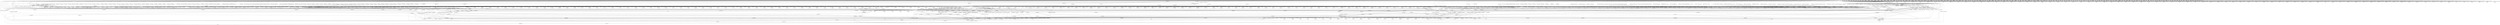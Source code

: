 digraph {
    0 [ label = "\"ETH\"" ]
    1 [ label = "\"SYN\"" ]
    2 [ label = "\"LTC\"" ]
    3 [ label = "\"BNB\"" ]
    4 [ label = "\"NEO\"" ]
    5 [ label = "\"QTUM\"" ]
    6 [ label = "\"EOS\"" ]
    7 [ label = "\"SNT\"" ]
    8 [ label = "\"BNT\"" ]
    9 [ label = "\"BCC\"" ]
    10 [ label = "\"GAS\"" ]
    11 [ label = "\"ALT\"" ]
    12 [ label = "\"HSR\"" ]
    13 [ label = "\"OAX\"" ]
    14 [ label = "\"DNT\"" ]
    15 [ label = "\"MCO\"" ]
    16 [ label = "\"ICN\"" ]
    17 [ label = "\"WTC\"" ]
    18 [ label = "\"LRC\"" ]
    19 [ label = "\"YOYO\"" ]
    20 [ label = "\"OMG\"" ]
    21 [ label = "\"ZRX\"" ]
    22 [ label = "\"STRAT\"" ]
    23 [ label = "\"SNGLS\"" ]
    24 [ label = "\"BQX\"" ]
    25 [ label = "\"KNC\"" ]
    26 [ label = "\"FUN\"" ]
    27 [ label = "\"SNM\"" ]
    28 [ label = "\"IOTA\"" ]
    29 [ label = "\"LINK\"" ]
    30 [ label = "\"XVG\"" ]
    31 [ label = "\"SALT\"" ]
    32 [ label = "\"MDA\"" ]
    33 [ label = "\"MTL\"" ]
    34 [ label = "\"SUB\"" ]
    35 [ label = "\"ETC\"" ]
    36 [ label = "\"MTH\"" ]
    37 [ label = "\"ENG\"" ]
    38 [ label = "\"ZEC\"" ]
    39 [ label = "\"AST\"" ]
    40 [ label = "\"DASH\"" ]
    41 [ label = "\"BTG\"" ]
    42 [ label = "\"EVX\"" ]
    43 [ label = "\"REQ\"" ]
    44 [ label = "\"VIB\"" ]
    45 [ label = "\"TRX\"" ]
    46 [ label = "\"POWR\"" ]
    47 [ label = "\"ARK\"" ]
    48 [ label = "\"XRP\"" ]
    49 [ label = "\"MOD\"" ]
    50 [ label = "\"ENJ\"" ]
    51 [ label = "\"STORJ\"" ]
    52 [ label = "\"VEN\"" ]
    53 [ label = "\"KMD\"" ]
    54 [ label = "\"NULS\"" ]
    55 [ label = "\"RCN\"" ]
    56 [ label = "\"RDN\"" ]
    57 [ label = "\"XMR\"" ]
    58 [ label = "\"DLT\"" ]
    59 [ label = "\"AMB\"" ]
    60 [ label = "\"BAT\"" ]
    61 [ label = "\"BCPT\"" ]
    62 [ label = "\"ARN\"" ]
    63 [ label = "\"GVT\"" ]
    64 [ label = "\"CDT\"" ]
    65 [ label = "\"GXS\"" ]
    66 [ label = "\"POE\"" ]
    67 [ label = "\"QSP\"" ]
    68 [ label = "\"BTS\"" ]
    69 [ label = "\"XZC\"" ]
    70 [ label = "\"LSK\"" ]
    71 [ label = "\"TNT\"" ]
    72 [ label = "\"FUEL\"" ]
    73 [ label = "\"MANA\"" ]
    74 [ label = "\"BCD\"" ]
    75 [ label = "\"DGD\"" ]
    76 [ label = "\"ADX\"" ]
    77 [ label = "\"ADA\"" ]
    78 [ label = "\"PPT\"" ]
    79 [ label = "\"CMT\"" ]
    80 [ label = "\"XLM\"" ]
    81 [ label = "\"CND\"" ]
    82 [ label = "\"LEND\"" ]
    83 [ label = "\"WABI\"" ]
    84 [ label = "\"TNB\"" ]
    85 [ label = "\"WAVES\"" ]
    86 [ label = "\"GTO\"" ]
    87 [ label = "\"ICX\"" ]
    88 [ label = "\"OST\"" ]
    89 [ label = "\"ELF\"" ]
    90 [ label = "\"AION\"" ]
    91 [ label = "\"NEBL\"" ]
    92 [ label = "\"BRD\"" ]
    93 [ label = "\"EDO\"" ]
    94 [ label = "\"WINGS\"" ]
    95 [ label = "\"NAV\"" ]
    96 [ label = "\"LUN\"" ]
    97 [ label = "\"TRIG\"" ]
    98 [ label = "\"APPC\"" ]
    99 [ label = "\"VIBE\"" ]
    100 [ label = "\"RLC\"" ]
    101 [ label = "\"INS\"" ]
    102 [ label = "\"PIVX\"" ]
    103 [ label = "\"IOST\"" ]
    104 [ label = "\"CHAT\"" ]
    105 [ label = "\"STEEM\"" ]
    106 [ label = "\"NANO\"" ]
    107 [ label = "\"VIA\"" ]
    108 [ label = "\"BLZ\"" ]
    109 [ label = "\"AE\"" ]
    110 [ label = "\"RPX\"" ]
    111 [ label = "\"NCASH\"" ]
    112 [ label = "\"POA\"" ]
    113 [ label = "\"ZIL\"" ]
    114 [ label = "\"ONT\"" ]
    115 [ label = "\"STORM\"" ]
    116 [ label = "\"XEM\"" ]
    117 [ label = "\"WAN\"" ]
    118 [ label = "\"WPR\"" ]
    119 [ label = "\"QLC\"" ]
    120 [ label = "\"SYS\"" ]
    121 [ label = "\"GRS\"" ]
    122 [ label = "\"CLOAK\"" ]
    123 [ label = "\"GNT\"" ]
    124 [ label = "\"LOOM\"" ]
    125 [ label = "\"BCN\"" ]
    126 [ label = "\"REP\"" ]
    127 [ label = "\"TUSD\"" ]
    128 [ label = "\"ZEN\"" ]
    129 [ label = "\"SKY\"" ]
    130 [ label = "\"CVC\"" ]
    131 [ label = "\"THETA\"" ]
    132 [ label = "\"IOTX\"" ]
    133 [ label = "\"QKC\"" ]
    134 [ label = "\"AGI\"" ]
    135 [ label = "\"NXS\"" ]
    136 [ label = "\"DATA\"" ]
    137 [ label = "\"SC\"" ]
    138 [ label = "\"NPXS\"" ]
    139 [ label = "\"KEY\"" ]
    140 [ label = "\"NAS\"" ]
    141 [ label = "\"MFT\"" ]
    142 [ label = "\"DENT\"" ]
    143 [ label = "\"ARDR\"" ]
    144 [ label = "\"HOT\"" ]
    145 [ label = "\"VET\"" ]
    146 [ label = "\"DOCK\"" ]
    147 [ label = "\"POLY\"" ]
    148 [ label = "\"PHX\"" ]
    149 [ label = "\"HC\"" ]
    150 [ label = "\"GO\"" ]
    151 [ label = "\"JTO\"" ]
    152 [ label = "\"RVN\"" ]
    153 [ label = "\"DCR\"" ]
    154 [ label = "\"ID\"" ]
    155 [ label = "\"MITH\"" ]
    156 [ label = "\"AEUR\"" ]
    157 [ label = "\"BCHSV\"" ]
    158 [ label = "\"REN\"" ]
    159 [ label = "\"BONK\"" ]
    160 [ label = "\"USDS\"" ]
    161 [ label = "\"ONG\"" ]
    162 [ label = "\"FET\"" ]
    163 [ label = "\"CELR\"" ]
    164 [ label = "\"RDNT\"" ]
    165 [ label = "\"ACE\"" ]
    166 [ label = "\"VIC\"" ]
    167 [ label = "\"VANRY\"" ]
    168 [ label = "\"NTRN\"" ]
    169 [ label = "\"XAI\"" ]
    170 [ label = "\"BTCB\"" ]
    171 [ label = "\"1000SATS\"" ]
    172 [ label = "\"USDSB\"" ]
    173 [ label = "\"ERD\"" ]
    174 [ label = "\"AI\"" ]
    175 [ label = "\"DUSK\"" ]
    176 [ label = "\"BGBP\"" ]
    177 [ label = "\"LQTY\"" ]
    178 [ label = "\"WIN\"" ]
    179 [ label = "\"COS\"" ]
    180 [ label = "\"TUSDB\"" ]
    181 [ label = "\"COCOS\"" ]
    182 [ label = "\"TOMO\"" ]
    183 [ label = "\"PERL\"" ]
    184 [ label = "\"CHZ\"" ]
    185 [ label = "\"BAND\"" ]
    186 [ label = "\"WIF\"" ]
    187 [ label = "\"BEAM\"" ]
    188 [ label = "\"XTZ\"" ]
    189 [ label = "\"HBAR\"" ]
    190 [ label = "\"NKN\"" ]
    191 [ label = "\"STX\"" ]
    192 [ label = "\"KAVA\"" ]
    193 [ label = "\"NGN\"" ]
    194 [ label = "\"ARPA\"" ]
    195 [ label = "\"CTXC\"" ]
    196 [ label = "\"FDUSD\"" ]
    197 [ label = "\"MAV\"" ]
    198 [ label = "\"TROY\"" ]
    199 [ label = "\"VITE\"" ]
    200 [ label = "\"FTT\"" ]
    201 [ label = "\"GNS\"" ]
    202 [ label = "\"DYM\"" ]
    203 [ label = "\"OGN\"" ]
    204 [ label = "\"DREP\"" ]
    205 [ label = "\"BULL\"" ]
    206 [ label = "\"BEAR\"" ]
    207 [ label = "\"ETHBULL\"" ]
    208 [ label = "\"ETHBEAR\"" ]
    209 [ label = "\"TCT\"" ]
    210 [ label = "\"WRX\"" ]
    211 [ label = "\"LTO\"" ]
    212 [ label = "\"EOSBULL\"" ]
    213 [ label = "\"EOSBEAR\"" ]
    214 [ label = "\"XRPBULL\"" ]
    215 [ label = "\"XRPBEAR\"" ]
    216 [ label = "\"MBL\"" ]
    217 [ label = "\"COTI\"" ]
    218 [ label = "\"BNBBULL\"" ]
    219 [ label = "\"BNBBEAR\"" ]
    220 [ label = "\"STPT\"" ]
    221 [ label = "\"ZAR\"" ]
    222 [ label = "\"BKRW\"" ]
    223 [ label = "\"PEPE\"" ]
    224 [ label = "\"IDRT\"" ]
    225 [ label = "\"CTSI\"" ]
    226 [ label = "\"HIVE\"" ]
    227 [ label = "\"CHR\"" ]
    228 [ label = "\"BTCUP\"" ]
    229 [ label = "\"BTCDOWN\"" ]
    230 [ label = "\"MDT\"" ]
    231 [ label = "\"STMX\"" ]
    232 [ label = "\"IQ\"" ]
    233 [ label = "\"PNT\"" ]
    234 [ label = "\"RONIN\"" ]
    235 [ label = "\"DGB\"" ]
    236 [ label = "\"UAH\"" ]
    237 [ label = "\"COMP\"" ]
    238 [ label = "\"PYTH\"" ]
    239 [ label = "\"PDA\"" ]
    240 [ label = "\"SNX\"" ]
    241 [ label = "\"ETHUP\"" ]
    242 [ label = "\"ETHDOWN\"" ]
    243 [ label = "\"ADAUP\"" ]
    244 [ label = "\"ADADOWN\"" ]
    245 [ label = "\"LINKUP\"" ]
    246 [ label = "\"LINKDOWN\"" ]
    247 [ label = "\"VTHO\"" ]
    248 [ label = "\"IRIS\"" ]
    249 [ label = "\"MKR\"" ]
    250 [ label = "\"DAI\"" ]
    251 [ label = "\"METIS\"" ]
    252 [ label = "\"JUP\"" ]
    253 [ label = "\"FIO\"" ]
    254 [ label = "\"BNBUP\"" ]
    255 [ label = "\"BNBDOWN\"" ]
    256 [ label = "\"XTZUP\"" ]
    257 [ label = "\"XTZDOWN\"" ]
    258 [ label = "\"AVA\"" ]
    259 [ label = "\"BAL\"" ]
    260 [ label = "\"YFI\"" ]
    261 [ label = "\"JST\"" ]
    262 [ label = "\"SRM\"" ]
    263 [ label = "\"ANT\"" ]
    264 [ label = "\"CRV\"" ]
    265 [ label = "\"SAND\"" ]
    266 [ label = "\"OCEAN\"" ]
    267 [ label = "\"NMR\"" ]
    268 [ label = "\"AEVO\"" ]
    269 [ label = "\"LUNA\"" ]
    270 [ label = "\"IDEX\"" ]
    271 [ label = "\"RSR\"" ]
    272 [ label = "\"PAXG\"" ]
    273 [ label = "\"WNXM\"" ]
    274 [ label = "\"TRB\"" ]
    275 [ label = "\"BZRX\"" ]
    276 [ label = "\"WBTC\"" ]
    277 [ label = "\"SUSHI\"" ]
    278 [ label = "\"YFII\"" ]
    279 [ label = "\"KSM\"" ]
    280 [ label = "\"EGLD\"" ]
    281 [ label = "\"DIA\"" ]
    282 [ label = "\"UMA\"" ]
    283 [ label = "\"EOSUP\"" ]
    284 [ label = "\"EOSDOWN\"" ]
    285 [ label = "\"TRXUP\"" ]
    286 [ label = "\"TRXDOWN\"" ]
    287 [ label = "\"XRPUP\"" ]
    288 [ label = "\"XRPDOWN\"" ]
    289 [ label = "\"DOTUP\"" ]
    290 [ label = "\"DOTDOWN\"" ]
    291 [ label = "\"BEL\"" ]
    292 [ label = "\"WING\"" ]
    293 [ label = "\"SWRV\"" ]
    294 [ label = "\"LTCUP\"" ]
    295 [ label = "\"LTCDOWN\"" ]
    296 [ label = "\"CREAM\"" ]
    297 [ label = "\"AXL\"" ]
    298 [ label = "\"NBS\"" ]
    299 [ label = "\"OXT\"" ]
    300 [ label = "\"SUN\"" ]
    301 [ label = "\"ETHFI\"" ]
    302 [ label = "\"HNT\"" ]
    303 [ label = "\"BAKE\"" ]
    304 [ label = "\"BURGER\"" ]
    305 [ label = "\"FLM\"" ]
    306 [ label = "\"SCRT\"" ]
    307 [ label = "\"CAKE\"" ]
    308 [ label = "\"SPARTA\"" ]
    309 [ label = "\"UNIUP\"" ]
    310 [ label = "\"UNIDOWN\"" ]
    311 [ label = "\"ORN\"" ]
    312 [ label = "\"UTK\"" ]
    313 [ label = "\"XVS\"" ]
    314 [ label = "\"ALPHA\"" ]
    315 [ label = "\"VIDT\"" ]
    316 [ label = "\"AAVE\"" ]
    317 [ label = "\"PORTAL\"" ]
    318 [ label = "\"WBETH\"" ]
    319 [ label = "\"SXPUP\"" ]
    320 [ label = "\"SXPDOWN\"" ]
    321 [ label = "\"COMBO\"" ]
    322 [ label = "\"FILUP\"" ]
    323 [ label = "\"FILDOWN\"" ]
    324 [ label = "\"YFIUP\"" ]
    325 [ label = "\"YFIDOWN\"" ]
    326 [ label = "\"EDU\"" ]
    327 [ label = "\"AERGO\"" ]
    328 [ label = "\"EASY\"" ]
    329 [ label = "\"AUDIO\"" ]
    330 [ label = "\"CTK\"" ]
    331 [ label = "\"BCHUP\"" ]
    332 [ label = "\"BCHDOWN\"" ]
    333 [ label = "\"BOT\"" ]
    334 [ label = "\"AKRO\"" ]
    335 [ label = "\"KP3R\"" ]
    336 [ label = "\"AXS\"" ]
    337 [ label = "\"HARD\"" ]
    338 [ label = "\"RENBTC\"" ]
    339 [ label = "\"SLP\"" ]
    340 [ label = "\"CVP\"" ]
    341 [ label = "\"STRAX\"" ]
    342 [ label = "\"FOR\"" ]
    343 [ label = "\"UNFI\"" ]
    344 [ label = "\"FRONT\"" ]
    345 [ label = "\"BCHA\"" ]
    346 [ label = "\"ROSE\"" ]
    347 [ label = "\"HEGIC\"" ]
    348 [ label = "\"AAVEUP\"" ]
    349 [ label = "\"AAVEDOWN\"" ]
    350 [ label = "\"PROM\"" ]
    351 [ label = "\"SKL\"" ]
    352 [ label = "\"SUSD\"" ]
    353 [ label = "\"COVER\"" ]
    354 [ label = "\"GLM\"" ]
    355 [ label = "\"GHST\"" ]
    356 [ label = "\"SUSHIUP\"" ]
    357 [ label = "\"SUSHIDOWN\"" ]
    358 [ label = "\"XLMUP\"" ]
    359 [ label = "\"XLMDOWN\"" ]
    360 [ label = "\"DF\"" ]
    361 [ label = "\"GRT\"" ]
    362 [ label = "\"JUV\"" ]
    363 [ label = "\"PSG\"" ]
    364 [ label = "\"BVND\"" ]
    365 [ label = "\"1INCH\"" ]
    366 [ label = "\"REEF\"" ]
    367 [ label = "\"OG\"" ]
    368 [ label = "\"ATM\"" ]
    369 [ label = "\"ASR\"" ]
    370 [ label = "\"CELO\"" ]
    371 [ label = "\"RIF\"" ]
    372 [ label = "\"BTCST\"" ]
    373 [ label = "\"TRU\"" ]
    374 [ label = "\"DEXE\"" ]
    375 [ label = "\"CKB\"" ]
    376 [ label = "\"TWT\"" ]
    377 [ label = "\"FIRO\"" ]
    378 [ label = "\"BETH\"" ]
    379 [ label = "\"PROS\"" ]
    380 [ label = "\"LIT\"" ]
    381 [ label = "\"VAI\"" ]
    382 [ label = "\"SFP\"" ]
    383 [ label = "\"FXS\"" ]
    384 [ label = "\"DODO\"" ]
    385 [ label = "\"UFT\"" ]
    386 [ label = "\"ACM\"" ]
    387 [ label = "\"AUCTION\"" ]
    388 [ label = "\"PHA\"" ]
    389 [ label = "\"TVK\"" ]
    390 [ label = "\"BADGER\"" ]
    391 [ label = "\"FIS\"" ]
    392 [ label = "\"OM\"" ]
    393 [ label = "\"POND\"" ]
    394 [ label = "\"DEGO\"" ]
    395 [ label = "\"ALICE\"" ]
    396 [ label = "\"BIFI\"" ]
    397 [ label = "\"LINA\"" ]
    398 [ label = "\"PERP\"" ]
    399 [ label = "\"RAMP\"" ]
    400 [ label = "\"SUPER\"" ]
    401 [ label = "\"CFX\"" ]
    402 [ label = "\"EPS\"" ]
    403 [ label = "\"AUTO\"" ]
    404 [ label = "\"TKO\"" ]
    405 [ label = "\"PUNDIX\"" ]
    406 [ label = "\"TLM\"" ]
    407 [ label = "\"1INCHUP\"" ]
    408 [ label = "\"1INCHDOWN\"" ]
    409 [ label = "\"MIR\"" ]
    410 [ label = "\"BAR\"" ]
    411 [ label = "\"FORTH\"" ]
    412 [ label = "\"EZ\"" ]
    413 [ label = "\"BOME\"" ]
    414 [ label = "\"ICP\"" ]
    415 [ label = "\"AR\"" ]
    416 [ label = "\"POLS\"" ]
    417 [ label = "\"MDX\"" ]
    418 [ label = "\"MASK\"" ]
    419 [ label = "\"LPT\"" ]
    420 [ label = "\"AGIX\"" ]
    421 [ label = "\"NU\"" ]
    422 [ label = "\"ATA\"" ]
    423 [ label = "\"GTC\"" ]
    424 [ label = "\"TORN\"" ]
    425 [ label = "\"KEEP\"" ]
    426 [ label = "\"ERN\"" ]
    427 [ label = "\"KLAY\"" ]
    428 [ label = "\"BOND\"" ]
    429 [ label = "\"MLN\"" ]
    430 [ label = "\"BEAMX\"" ]
    431 [ label = "\"C98\"" ]
    432 [ label = "\"CLV\"" ]
    433 [ label = "\"QNT\"" ]
    434 [ label = "\"FLOW\"" ]
    435 [ label = "\"XEC\"" ]
    436 [ label = "\"MINA\"" ]
    437 [ label = "\"RAY\"" ]
    438 [ label = "\"FARM\"" ]
    439 [ label = "\"ALPACA\"" ]
    440 [ label = "\"MBOX\"" ]
    441 [ label = "\"VGX\"" ]
    442 [ label = "\"WAXP\"" ]
    443 [ label = "\"TRIBE\"" ]
    444 [ label = "\"GNO\"" ]
    445 [ label = "\"DYDX\"" ]
    446 [ label = "\"USDP\"" ]
    447 [ label = "\"GALA\"" ]
    448 [ label = "\"ILV\"" ]
    449 [ label = "\"YGG\"" ]
    450 [ label = "\"FIDA\"" ]
    451 [ label = "\"AGLD\"" ]
    452 [ label = "\"RAD\"" ]
    453 [ label = "\"BETA\"" ]
    454 [ label = "\"RARE\"" ]
    455 [ label = "\"SSV\"" ]
    456 [ label = "\"LAZIO\"" ]
    457 [ label = "\"CHESS\"" ]
    458 [ label = "\"DAR\"" ]
    459 [ label = "\"BNX\"" ]
    460 [ label = "\"RGT\"" ]
    461 [ label = "\"MOVR\"" ]
    462 [ label = "\"CITY\"" ]
    463 [ label = "\"ENS\"" ]
    464 [ label = "\"QI\"" ]
    465 [ label = "\"PORTO\"" ]
    466 [ label = "\"JASMY\"" ]
    467 [ label = "\"AMP\"" ]
    468 [ label = "\"PLA\"" ]
    469 [ label = "\"PYR\"" ]
    470 [ label = "\"RNDR\"" ]
    471 [ label = "\"ALCX\"" ]
    472 [ label = "\"SANTOS\"" ]
    473 [ label = "\"MC\"" ]
    474 [ label = "\"ANY\"" ]
    475 [ label = "\"BICO\"" ]
    476 [ label = "\"FLUX\"" ]
    477 [ label = "\"VOXEL\"" ]
    478 [ label = "\"HIGH\"" ]
    479 [ label = "\"CVX\"" ]
    480 [ label = "\"PEOPLE\"" ]
    481 [ label = "\"OOKI\"" ]
    482 [ label = "\"SPELL\"" ]
    483 [ label = "\"UST\"" ]
    484 [ label = "\"JOE\"" ]
    485 [ label = "\"ACH\"" ]
    486 [ label = "\"IMX\"" ]
    487 [ label = "\"GLMR\"" ]
    488 [ label = "\"LOKA\"" ]
    489 [ label = "\"API3\"" ]
    490 [ label = "\"BTTC\"" ]
    491 [ label = "\"ACA\"" ]
    492 [ label = "\"ANC\"" ]
    493 [ label = "\"BDOT\"" ]
    494 [ label = "\"XNO\"" ]
    495 [ label = "\"WOO\"" ]
    496 [ label = "\"ALPINE\"" ]
    497 [ label = "\"T\"" ]
    498 [ label = "\"ASTR\"" ]
    499 [ label = "\"JPY\"" ]
    500 [ label = "\"KDA\"" ]
    501 [ label = "\"APE\"" ]
    502 [ label = "\"BSW\"" ]
    503 [ label = "\"MULTI\"" ]
    504 [ label = "\"MOB\"" ]
    505 [ label = "\"NEXO\"" ]
    506 [ label = "\"REI\"" ]
    507 [ label = "\"GAL\"" ]
    508 [ label = "\"ARS\"" ]
    509 [ label = "\"EPX\"" ]
    510 [ label = "\"LUNC\"" ]
    511 [ label = "\"USTC\"" ]
    512 [ label = "\"ARKM\"" ]
    513 [ label = "\"LEVER\"" ]
    514 [ label = "\"STG\"" ]
    515 [ label = "\"GMX\"" ]
    516 [ label = "\"POLYX\"" ]
    517 [ label = "\"APT\"" ]
    518 [ label = "\"PLN\"" ]
    519 [ label = "\"OSMO\"" ]
    520 [ label = "\"HFT\"" ]
    521 [ label = "\"HOOK\"" ]
    522 [ label = "\"MAGIC\"" ]
    523 [ label = "\"RON\"" ]
    524 [ label = "\"HIFI\"" ]
    525 [ label = "\"RPL\"" ]
    526 [ label = "\"GFT\"" ]
    0 -> 518 [ label = "-13.77066389291676" ]
    196 -> 131 [ label = "1.5626698261027023" ]
    196 -> 517 [ label = "3.875485204252006" ]
    326 -> 3 [ label = "9.109396107847996" ]
    154 -> 127 [ label = "-0.7275197107780541" ]
    73 -> 3 [ label = "9.333516069162574" ]
    478 -> 3 [ label = "7.777699914100935" ]
    270 -> 3 [ label = "12.300755417025048" ]
    5 -> 0 [ label = "9.661273242852134" ]
    0 -> 5 [ label = "-9.661273242852134" ]
    6 -> 0 [ label = "11.819911223061043" ]
    0 -> 6 [ label = "-11.819911223061043" ]
    7 -> 0 [ label = "16.312155558726236" ]
    0 -> 7 [ label = "-16.312155558726236" ]
    8 -> 0 [ label = "12.05321105898724" ]
    0 -> 8 [ label = "-12.05321105898724" ]
    181 -> 3 [ label = "7.482936001593622" ]
    511 -> 196 [ label = "5.178737412276596" ]
    3 -> 181 [ label = "-7.482936001593622" ]
    414 -> 0 [ label = "8.16462562856839" ]
    3 -> 0 [ label = "2.668409424133763" ]
    0 -> 3 [ label = "-2.668409424133763" ]
    0 -> 378 [ label = "-0.0005771934627455233" ]
    0 -> 304 [ label = "-11.117787378107137" ]
    328 -> 0 [ label = "7.32655212141281" ]
    307 -> 3 [ label = "7.109196909360847" ]
    210 -> 3 [ label = "11.294943948780524" ]
    343 -> 3 [ label = "5.2356878190666185" ]
    13 -> 0 [ label = "12.457457055381767" ]
    0 -> 13 [ label = "-12.457457055381767" ]
    14 -> 0 [ label = "15.123698491024392" ]
    0 -> 14 [ label = "-15.123698491024392" ]
    15 -> 0 [ label = "7.436712984832976" ]
    0 -> 15 [ label = "-7.436712984832976" ]
    16 -> 0 [ label = "9.231996116036905" ]
    0 -> 16 [ label = "-9.231996116036905" ]
    259 -> 3 [ label = "1.2317521450971554" ]
    169 -> 196 [ label = "-0.20489192483723398" ]
    439 -> 3 [ label = "10.048925519962333" ]
    274 -> 3 [ label = "0.9517638143471524" ]
    17 -> 0 [ label = "12.042825320425916" ]
    0 -> 17 [ label = "-12.042825320425916" ]
    0 -> 502 [ label = "-12.837754895921446" ]
    0 -> 264 [ label = "-12.232516725307324" ]
    18 -> 0 [ label = "13.141578550656074" ]
    0 -> 18 [ label = "-13.141578550656074" ]
    308 -> 3 [ label = "13.893747103889208" ]
    3 -> 279 [ label = "-3.461163892258534" ]
    222 -> 316 [ label = "17.324804627611726" ]
    230 -> 3 [ label = "10.405656308580824" ]
    182 -> 3 [ label = "4.941198646383814" ]
    3 -> 230 [ label = "-10.405656308580824" ]
    20 -> 0 [ label = "10.304034684851382" ]
    0 -> 20 [ label = "-10.304034684851382" ]
    3 -> 182 [ label = "-4.941198646383814" ]
    3 -> 253 [ label = "-12.515404404591045" ]
    21 -> 0 [ label = "13.29639462264925" ]
    0 -> 21 [ label = "-13.29639462264925" ]
    263 -> 3 [ label = "5.825005628879291" ]
    223 -> 196 [ label = "17.189562358457437" ]
    22 -> 0 [ label = "9.891278848298457" ]
    0 -> 22 [ label = "-9.891278848298457" ]
    512 -> 3 [ label = "7.715550303835332" ]
    3 -> 487 [ label = "-9.935801418446372" ]
    23 -> 0 [ label = "14.202015798870203" ]
    0 -> 23 [ label = "-14.202015798870203" ]
    196 -> 186 [ label = "1.443023090620804" ]
    480 -> 3 [ label = "14.384674109436537" ]
    24 -> 0 [ label = "9.628358620379398" ]
    0 -> 24 [ label = "-9.628358620379398" ]
    127 -> 164 [ label = "-1.6099927379084407" ]
    0 -> 306 [ label = "-12.57401656470609" ]
    25 -> 0 [ label = "11.309150630073702" ]
    0 -> 25 [ label = "-11.309150630073702" ]
    196 -> 413 [ label = "-6.471368674264591" ]
    397 -> 3 [ label = "13.644133213817735" ]
    26 -> 0 [ label = "19.38560020021888" ]
    0 -> 26 [ label = "-19.38560020021888" ]
    196 -> 268 [ label = "1.207892851641333" ]
    231 -> 0 [ label = "18.38560020021888" ]
    27 -> 0 [ label = "14.291757591607398" ]
    0 -> 27 [ label = "-14.291757591607398" ]
    4 -> 0 [ label = "7.710283551513701" ]
    0 -> 4 [ label = "-7.710283551513701" ]
    183 -> 3 [ label = "13.765656630388484" ]
    0 -> 231 [ label = "-18.38560020021888" ]
    28 -> 0 [ label = "13.454215042689615" ]
    0 -> 28 [ label = "-13.454215042689615" ]
    3 -> 183 [ label = "-13.765656630388484" ]
    3 -> 226 [ label = "-7.864806636937266" ]
    29 -> 0 [ label = "7.577043679874823" ]
    0 -> 29 [ label = "-7.577043679874823" ]
    3 -> 483 [ label = "-10.141213075484343" ]
    3 -> 73 [ label = "-9.333516069162574" ]
    30 -> 0 [ label = "19.235574756214273" ]
    0 -> 30 [ label = "-19.235574756214273" ]
    346 -> 0 [ label = "14.589938559994263" ]
    204 -> 3 [ label = "13.38005255169616" ]
    31 -> 0 [ label = "9.779283727017592" ]
    0 -> 31 [ label = "-9.779283727017592" ]
    0 -> 458 [ label = "-13.267654727208196" ]
    3 -> 165 [ label = "-5.80309085245085" ]
    32 -> 0 [ label = "9.108599478870886" ]
    0 -> 32 [ label = "-9.108599478870886" ]
    413 -> 196 [ label = "6.471368674264591" ]
    301 -> 196 [ label = "-1.6359865037456232" ]
    33 -> 0 [ label = "10.514982131782268" ]
    0 -> 33 [ label = "-10.514982131782268" ]
    417 -> 3 [ label = "10.65777297010991" ]
    127 -> 344 [ label = "1.01128093610049" ]
    34 -> 0 [ label = "12.985071628120881" ]
    0 -> 34 [ label = "-12.985071628120881" ]
    127 -> 174 [ label = "0.8114710305298359" ]
    470 -> 196 [ label = "-3.6280736541961365" ]
    3 -> 417 [ label = "-10.65777297010991" ]
    0 -> 328 [ label = "-7.32655212141281" ]
    35 -> 0 [ label = "6.823370846788346" ]
    0 -> 35 [ label = "-6.823370846788346" ]
    336 -> 0 [ label = "8.43521408075956" ]
    422 -> 3 [ label = "11.404091563263778" ]
    3 -> 199 [ label = "-10.466002164514775" ]
    458 -> 3 [ label = "11.390549416190614" ]
    36 -> 0 [ label = "14.561753145040262" ]
    0 -> 36 [ label = "-14.561753145040262" ]
    0 -> 336 [ label = "-8.43521408075956" ]
    196 -> 0 [ label = "11.775276932786278" ]
    37 -> 0 [ label = "9.06676337508267" ]
    0 -> 37 [ label = "-9.06676337508267" ]
    3 -> 439 [ label = "-10.048925519962333" ]
    127 -> 154 [ label = "0.7275197107780541" ]
    240 -> 0 [ label = "9.819129062542622" ]
    3 -> 422 [ label = "-11.404091563263778" ]
    38 -> 0 [ label = "7.000461736294833" ]
    0 -> 38 [ label = "-7.000461736294833" ]
    3 -> 271 [ label = "-16.840715138873062" ]
    277 -> 3 [ label = "8.533893936375907" ]
    0 -> 353 [ label = "-3.971883529024668" ]
    232 -> 3 [ label = "15.444210854012626" ]
    39 -> 0 [ label = "13.810553168362809" ]
    0 -> 39 [ label = "-13.810553168362809" ]
    2 -> 196 [ label = "-6.372255648445787" ]
    3 -> 232 [ label = "-15.444210854012626" ]
    40 -> 0 [ label = "6.645299606644393" ]
    0 -> 40 [ label = "-6.645299606644393" ]
    250 -> 0 [ label = "11.770824917435005" ]
    196 -> 223 [ label = "-17.189562358457437" ]
    418 -> 3 [ label = "6.764150423492437" ]
    3 -> 406 [ label = "-13.151520993262306" ]
    196 -> 447 [ label = "-4.0922171330403385" ]
    200 -> 3 [ label = "7.606825458829758" ]
    41 -> 0 [ label = "4.244821850781384" ]
    0 -> 41 [ label = "-4.244821850781384" ]
    3 -> 418 [ label = "-6.764150423492437" ]
    438 -> 3 [ label = "2.7226103011891363" ]
    42 -> 0 [ label = "10.644087039449733" ]
    0 -> 42 [ label = "-10.644087039449733" ]
    0 -> 276 [ label = "4.2600256559614555" ]
    3 -> 326 [ label = "-9.109396107847996" ]
    43 -> 0 [ label = "14.289155796419118" ]
    0 -> 43 [ label = "-14.289155796419118" ]
    481 -> 0 [ label = "18.603881205148127" ]
    162 -> 196 [ label = "-1.3504972470841332" ]
    44 -> 0 [ label = "14.823044112546006" ]
    0 -> 44 [ label = "-14.823044112546006" ]
    12 -> 0 [ label = "6.324932025744648" ]
    0 -> 12 [ label = "-6.324932025744648" ]
    266 -> 3 [ label = "9.016436120373523" ]
    453 -> 0 [ label = "14.865910098392183" ]
    45 -> 0 [ label = "14.788338434547281" ]
    0 -> 45 [ label = "-14.788338434547281" ]
    502 -> 0 [ label = "12.837754895921446" ]
    499 -> 0 [ label = "18.995292385828474" ]
    46 -> 0 [ label = "13.209102544853083" ]
    0 -> 46 [ label = "-13.209102544853083" ]
    477 -> 0 [ label = "12.271929382308521" ]
    0 -> 453 [ label = "-14.865910098392183" ]
    47 -> 0 [ label = "9.900901433077232" ]
    0 -> 47 [ label = "-9.900901433077232" ]
    19 -> 0 [ label = "14.066639597034387" ]
    0 -> 19 [ label = "-14.066639597034387" ]
    178 -> 45 [ label = "9.645010807716217" ]
    522 -> 196 [ label = "-0.1079556300873933" ]
    48 -> 0 [ label = "12.494440725051367" ]
    0 -> 48 [ label = "-12.494440725051367" ]
    45 -> 178 [ label = "-9.645010807716217" ]
    377 -> 0 [ label = "9.551107504235201" ]
    49 -> 0 [ label = "9.742979723616825" ]
    0 -> 49 [ label = "-9.742979723616825" ]
    184 -> 3 [ label = "12.036750806016231" ]
    3 -> 459 [ label = "-9.670649035661269" ]
    50 -> 0 [ label = "12.788950913877597" ]
    0 -> 50 [ label = "-12.788950913877597" ]
    3 -> 184 [ label = "-12.036750806016231" ]
    3 -> 26 [ label = "-15.692781709737057" ]
    51 -> 0 [ label = "11.707084469092184" ]
    0 -> 51 [ label = "-11.707084469092184" ]
    127 -> 169 [ label = "0.19874558184482394" ]
    477 -> 3 [ label = "10.494024543008702" ]
    52 -> 3 [ label = "2.7446805592942116" ]
    3 -> 52 [ label = "-2.7446805592942116" ]
    19 -> 3 [ label = "10.70756689512607" ]
    3 -> 19 [ label = "-10.70756689512607" ]
    46 -> 3 [ label = "8.020925838854549" ]
    3 -> 46 [ label = "-8.020925838854549" ]
    0 -> 506 [ label = "-15.662535422868936" ]
    326 -> 127 [ label = "-0.08539746099087643" ]
    52 -> 0 [ label = "8.264483645484386" ]
    0 -> 52 [ label = "-8.264483645484386" ]
    223 -> 127 [ label = "17.196046392027636" ]
    445 -> 3 [ label = "7.371474611681678" ]
    53 -> 0 [ label = "12.219385518114944" ]
    0 -> 53 [ label = "-12.219385518114944" ]
    54 -> 3 [ label = "6.313871540016304" ]
    3 -> 54 [ label = "-6.313871540016304" ]
    512 -> 127 [ label = "-1.3849339465751764" ]
    455 -> 127 [ label = "-5.718635616271338" ]
    55 -> 0 [ label = "11.376826247613852" ]
    0 -> 55 [ label = "-11.376826247613852" ]
    55 -> 3 [ label = "8.169601873942081" ]
    3 -> 55 [ label = "-8.169601873942081" ]
    455 -> 0 [ label = "6.051506798017764" ]
    438 -> 0 [ label = "4.987588654980436" ]
    54 -> 0 [ label = "10.911255284538285" ]
    0 -> 54 [ label = "-10.911255284538285" ]
    185 -> 3 [ label = "5.475214154215886" ]
    3 -> 65 [ label = "-7.7837276756518365" ]
    56 -> 0 [ label = "10.44916393802392" ]
    0 -> 56 [ label = "-10.44916393802392" ]
    56 -> 3 [ label = "7.32655212141281" ]
    3 -> 56 [ label = "-7.32655212141281" ]
    3 -> 185 [ label = "-5.475214154215886" ]
    0 -> 414 [ label = "-8.16462562856839" ]
    57 -> 0 [ label = "4.6323605509368955" ]
    0 -> 57 [ label = "-4.6323605509368955" ]
    58 -> 3 [ label = "8.702749878828293" ]
    3 -> 58 [ label = "-8.702749878828293" ]
    17 -> 3 [ label = "9.11378544754964" ]
    3 -> 17 [ label = "-9.11378544754964" ]
    196 -> 317 [ label = "0.963400137716715" ]
    292 -> 0 [ label = "8.149799057461044" ]
    58 -> 0 [ label = "12.538650148810879" ]
    0 -> 58 [ label = "-12.538650148810879" ]
    222 -> 3 [ label = "15.447567574195118" ]
    501 -> 3 [ label = "7.566066301131057" ]
    59 -> 0 [ label = "14.57401656470609" ]
    0 -> 59 [ label = "-14.57401656470609" ]
    59 -> 3 [ label = "10.511608391476285" ]
    3 -> 59 [ label = "-10.511608391476285" ]
    9 -> 0 [ label = "-1.305947180936484" ]
    0 -> 9 [ label = "1.305947180936484" ]
    483 -> 3 [ label = "10.141213075484343" ]
    3 -> 461 [ label = "-2.687799537362322" ]
    9 -> 3 [ label = "-5.762614578754559" ]
    3 -> 9 [ label = "5.762614578754559" ]
    434 -> 3 [ label = "8.658938784347804" ]
    3 -> 29 [ label = "-4.90920075629572" ]
    60 -> 0 [ label = "13.199570782680432" ]
    0 -> 60 [ label = "-13.199570782680432" ]
    60 -> 3 [ label = "9.093152493526837" ]
    3 -> 60 [ label = "-9.093152493526837" ]
    0 -> 455 [ label = "-6.051506798017764" ]
    460 -> 3 [ label = "4.644938617016365" ]
    61 -> 0 [ label = "13.57736327346248" ]
    0 -> 61 [ label = "-13.57736327346248" ]
    61 -> 3 [ label = "9.749174215919645" ]
    3 -> 61 [ label = "-9.749174215919645" ]
    211 -> 3 [ label = "8.655444164049937" ]
    0 -> 346 [ label = "-14.589938559994263" ]
    62 -> 0 [ label = "11.733762138486512" ]
    0 -> 62 [ label = "-11.733762138486512" ]
    353 -> 0 [ label = "3.971883529024668" ]
    3 -> 280 [ label = "-3.1989241408325424" ]
    63 -> 0 [ label = "8.022425521984276" ]
    0 -> 63 [ label = "-8.022425521984276" ]
    151 -> 196 [ label = "-1.867145276522048" ]
    3 -> 220 [ label = "-10.543551283979038" ]
    64 -> 0 [ label = "14.253778468107518" ]
    0 -> 64 [ label = "-14.253778468107518" ]
    3 -> 262 [ label = "-10.21732305165805" ]
    237 -> 3 [ label = "-2.5157629055412007" ]
    65 -> 0 [ label = "10.644779810190963" ]
    0 -> 65 [ label = "-10.644779810190963" ]
    412 -> 0 [ label = "12.480357457491845" ]
    0 -> 374 [ label = "-9.503208396619883" ]
    4 -> 3 [ label = "4.704253469418681" ]
    3 -> 4 [ label = "-4.704253469418681" ]
    164 -> 127 [ label = "1.6099927379084407" ]
    3 -> 237 [ label = "2.5157629055412007" ]
    66 -> 0 [ label = "17.200385327751974" ]
    0 -> 66 [ label = "-17.200385327751974" ]
    0 -> 352 [ label = "-10.88990941768696" ]
    194 -> 0 [ label = "15.369020845125052" ]
    67 -> 0 [ label = "15.440356813321081" ]
    0 -> 67 [ label = "-15.440356813321081" ]
    67 -> 3 [ label = "10.899522842393365" ]
    3 -> 67 [ label = "-10.899522842393365" ]
    187 -> 3 [ label = "5.521514782248605" ]
    196 -> 511 [ label = "-5.178737412276596" ]
    68 -> 0 [ label = "13.362016718240561" ]
    0 -> 68 [ label = "-13.362016718240561" ]
    68 -> 3 [ label = "9.431722682240968" ]
    3 -> 68 [ label = "-9.431722682240968" ]
    3 -> 187 [ label = "-5.521514782248605" ]
    3 -> 436 [ label = "-9.229395883958626" ]
    69 -> 0 [ label = "8.333516069162574" ]
    0 -> 69 [ label = "-8.333516069162574" ]
    69 -> 3 [ label = "1.9023892033735776" ]
    3 -> 69 [ label = "-1.9023892033735776" ]
    278 -> 3 [ label = "-2.144046369616707" ]
    3 -> 460 [ label = "-4.644938617016365" ]
    70 -> 0 [ label = "10.896494571946553" ]
    0 -> 70 [ label = "-10.896494571946553" ]
    70 -> 3 [ label = "3.9447488051507236" ]
    3 -> 70 [ label = "-3.9447488051507236" ]
    48 -> 222 [ label = "-8.320845667645722" ]
    473 -> 3 [ label = "10.484485343114521" ]
    71 -> 0 [ label = "16.729934708154524" ]
    0 -> 71 [ label = "-16.729934708154524" ]
    196 -> 252 [ label = "0.5125808786739686" ]
    3 -> 448 [ label = "-2.4819685073978306" ]
    72 -> 0 [ label = "15.458431081551918" ]
    0 -> 72 [ label = "-15.458431081551918" ]
    318 -> 0 [ label = "-0.04572253573460056" ]
    3 -> 473 [ label = "-10.484485343114521" ]
    73 -> 0 [ label = "12.490284297397137" ]
    0 -> 73 [ label = "-12.490284297397137" ]
    188 -> 3 [ label = "8.438213447829268" ]
    196 -> 191 [ label = "1.3854310371935203" ]
    74 -> 0 [ label = "8.63809692048604" ]
    0 -> 74 [ label = "-8.63809692048604" ]
    3 -> 188 [ label = "-8.438213447829268" ]
    3 -> 467 [ label = "-14.610001193288769" ]
    75 -> 0 [ label = "2.37632039170599" ]
    0 -> 75 [ label = "-2.37632039170599" ]
    28 -> 3 [ label = "10.44573926062227" ]
    3 -> 28 [ label = "-10.44573926062227" ]
    0 -> 344 [ label = "-11.563498692792091" ]
    252 -> 196 [ label = "-0.5125808786739686" ]
    76 -> 0 [ label = "13.843469385326964" ]
    0 -> 76 [ label = "-13.843469385326964" ]
    76 -> 3 [ label = "7.664489303652943" ]
    3 -> 76 [ label = "-7.664489303652943" ]
    222 -> 48 [ label = "8.320845667645722" ]
    26 -> 3 [ label = "15.692781709737057" ]
    77 -> 0 [ label = "12.387763393359778" ]
    0 -> 77 [ label = "-12.387763393359778" ]
    0 -> 280 [ label = "-5.8631261532983485" ]
    0 -> 194 [ label = "-15.369020845125052" ]
    78 -> 0 [ label = "9.470089122038019" ]
    0 -> 78 [ label = "-9.470089122038019" ]
    3 -> 480 [ label = "-14.384674109436537" ]
    3 -> 507 [ label = "-7.6750650018911335" ]
    79 -> 0 [ label = "17.28771237954945" ]
    0 -> 79 [ label = "-17.28771237954945" ]
    79 -> 3 [ label = "10.759141060678692" ]
    3 -> 79 [ label = "-10.759141060678692" ]
    297 -> 196 [ label = "-0.8408458875620731" ]
    280 -> 196 [ label = "-5.905206468795705" ]
    80 -> 0 [ label = "14.753650777128332" ]
    0 -> 80 [ label = "-14.753650777128332" ]
    80 -> 3 [ label = "11.68554058879607" ]
    3 -> 80 [ label = "-11.68554058879607" ]
    196 -> 11 [ label = "-1.0690583345276456" ]
    463 -> 196 [ label = "-4.399854673572431" ]
    81 -> 0 [ label = "15.231683840626697" ]
    0 -> 81 [ label = "-15.231683840626697" ]
    81 -> 3 [ label = "11.522602017669865" ]
    3 -> 81 [ label = "-11.522602017669865" ]
    419 -> 3 [ label = "4.848504824608166" ]
    197 -> 127 [ label = "0.8836352433082154" ]
    82 -> 0 [ label = "9.509777226079011" ]
    0 -> 82 [ label = "-9.509777226079011" ]
    517 -> 0 [ label = "7.896425821438265" ]
    3 -> 445 [ label = "-7.371474611681678" ]
    83 -> 0 [ label = "11.276646178143244" ]
    0 -> 83 [ label = "-11.276646178143244" ]
    83 -> 3 [ label = "12.016884463995785" ]
    3 -> 83 [ label = "-12.016884463995785" ]
    2 -> 0 [ label = "5.402016006210054" ]
    0 -> 2 [ label = "-5.402016006210054" ]
    0 -> 412 [ label = "-12.480357457491845" ]
    450 -> 3 [ label = "7.5248320866324505" ]
    2 -> 3 [ label = "2.736965594166206" ]
    3 -> 2 [ label = "-2.736965594166206" ]
    3 -> 419 [ label = "-4.848504824608166" ]
    127 -> 401 [ label = "-1.3331525325496165" ]
    84 -> 0 [ label = "17.02083590742126" ]
    0 -> 84 [ label = "-17.02083590742126" ]
    447 -> 3 [ label = "13.202151754676823" ]
    127 -> 180 [ label = "-0.003611253552378836" ]
    85 -> 0 [ label = "9.940046723248479" ]
    0 -> 85 [ label = "-9.940046723248479" ]
    85 -> 3 [ label = "7.606825458829758" ]
    3 -> 85 [ label = "-7.606825458829758" ]
    189 -> 3 [ label = "12.27478620510518" ]
    3 -> 492 [ label = "-12.92257978609692" ]
    86 -> 0 [ label = "14.932921730318379" ]
    0 -> 86 [ label = "-14.932921730318379" ]
    86 -> 3 [ label = "11.472136950686878" ]
    3 -> 86 [ label = "-11.472136950686878" ]
    3 -> 189 [ label = "-12.27478620510518" ]
    0 -> 316 [ label = "-4.85391832079453" ]
    87 -> 0 [ label = "13.050148661231773" ]
    0 -> 87 [ label = "-13.050148661231773" ]
    87 -> 3 [ label = "7.747313073918826" ]
    3 -> 87 [ label = "-7.747313073918826" ]
    108 -> 196 [ label = "1.5977144081300039" ]
    127 -> 197 [ label = "-0.8836352433082154" ]
    88 -> 0 [ label = "18.761643567881862" ]
    0 -> 88 [ label = "-18.761643567881862" ]
    88 -> 3 [ label = "10.895394956770689" ]
    3 -> 88 [ label = "-10.895394956770689" ]
    77 -> 222 [ label = "-8.355571338397745" ]
    0 -> 380 [ label = "-11.459487019190565" ]
    89 -> 0 [ label = "12.528982811091586" ]
    0 -> 89 [ label = "-12.528982811091586" ]
    196 -> 35 [ label = "4.9532652390148435" ]
    480 -> 0 [ label = "17.191720466624847" ]
    90 -> 0 [ label = "15.206372752097511" ]
    0 -> 90 [ label = "-15.206372752097511" ]
    90 -> 3 [ label = "8.580077160004153" ]
    3 -> 90 [ label = "-8.580077160004153" ]
    313 -> 3 [ label = "5.318469775114951" ]
    165 -> 196 [ label = "-3.298599668232615" ]
    91 -> 3 [ label = "6.204499011300468" ]
    3 -> 91 [ label = "-6.204499011300468" ]
    190 -> 3 [ label = "10.386604136534936" ]
    0 -> 480 [ label = "-17.191720466624847" ]
    92 -> 0 [ label = "15.854325570391714" ]
    0 -> 92 [ label = "-15.854325570391714" ]
    92 -> 3 [ label = "8.661273242852134" ]
    3 -> 92 [ label = "-8.661273242852134" ]
    15 -> 3 [ label = "1.8977046873963317" ]
    3 -> 15 [ label = "-1.8977046873963317" ]
    3 -> 190 [ label = "-10.386604136534936" ]
    352 -> 0 [ label = "10.88990941768696" ]
    93 -> 0 [ label = "8.785636423503659" ]
    0 -> 93 [ label = "-8.785636423503659" ]
    196 -> 171 [ label = "-11.064289829614513" ]
    305 -> 3 [ label = "8.230262107365549" ]
    94 -> 0 [ label = "11.545274934173184" ]
    0 -> 94 [ label = "-11.545274934173184" ]
    222 -> 77 [ label = "8.355571338397745" ]
    0 -> 343 [ label = "-8.80164163581378" ]
    95 -> 0 [ label = "13.04039244456963" ]
    0 -> 95 [ label = "-13.04039244456963" ]
    95 -> 3 [ label = "7.882741155960284" ]
    3 -> 95 [ label = "-7.882741155960284" ]
    268 -> 3 [ label = "7.89883404073746" ]
    3 -> 431 [ label = "-10.278723596322195" ]
    96 -> 0 [ label = "7.675654819986384" ]
    0 -> 96 [ label = "-7.675654819986384" ]
    216 -> 3 [ label = "16.344203578387713" ]
    240 -> 3 [ label = "6.563880813054129" ]
    97 -> 0 [ label = "10.717249448523408" ]
    0 -> 97 [ label = "-10.717249448523408" ]
    97 -> 3 [ label = "6.35934205653048" ]
    3 -> 97 [ label = "-6.35934205653048" ]
    459 -> 3 [ label = "9.670649035661269" ]
    3 -> 240 [ label = "-6.563880813054129" ]
    98 -> 0 [ label = "12.741744010444156" ]
    0 -> 98 [ label = "-12.741744010444156" ]
    98 -> 3 [ label = "9.046634921374412" ]
    3 -> 98 [ label = "-9.046634921374412" ]
    0 -> 156 [ label = "-11.652759842522089" ]
    344 -> 0 [ label = "11.563498692792091" ]
    99 -> 0 [ label = "14.093625327433147" ]
    0 -> 99 [ label = "-14.093625327433147" ]
    3 -> 308 [ label = "-13.893747103889208" ]
    262 -> 3 [ label = "10.21732305165805" ]
    100 -> 0 [ label = "9.863865324951016" ]
    0 -> 100 [ label = "-9.863865324951016" ]
    100 -> 3 [ label = "4.902281342355929" ]
    3 -> 100 [ label = "-4.902281342355929" ]
    196 -> 234 [ label = "1.8595720568172471" ]
    423 -> 3 [ label = "5.748553568441418" ]
    101 -> 0 [ label = "10.962901776128966" ]
    0 -> 101 [ label = "-10.962901776128966" ]
    3 -> 488 [ label = "-9.905460151510983" ]
    494 -> 0 [ label = "10.96088744144724" ]
    102 -> 3 [ label = "5.912672948202524" ]
    3 -> 102 [ label = "-5.912672948202524" ]
    3 -> 495 [ label = "-9.775485493035493" ]
    3 -> 423 [ label = "-5.748553568441418" ]
    103 -> 0 [ label = "18.036265947990866" ]
    0 -> 103 [ label = "-18.036265947990866" ]
    495 -> 3 [ label = "9.775485493035493" ]
    374 -> 0 [ label = "9.503208396619883" ]
    104 -> 0 [ label = "13.890457033955022" ]
    0 -> 104 [ label = "-13.890457033955022" ]
    355 -> 0 [ label = "10.25649364893873" ]
    3 -> 196 [ label = "-9.10669379120375" ]
    105 -> 0 [ label = "13.547864276850122" ]
    0 -> 105 [ label = "-13.547864276850122" ]
    105 -> 3 [ label = "7.802285552379208" ]
    3 -> 105 [ label = "-7.802285552379208" ]
    196 -> 165 [ label = "3.298599668232615" ]
    3 -> 481 [ label = "-16.033360216815456" ]
    106 -> 0 [ label = "10.109794587353607" ]
    0 -> 106 [ label = "-10.109794587353607" ]
    106 -> 3 [ label = "4.161266014774018" ]
    3 -> 106 [ label = "-4.161266014774018" ]
    3 -> 397 [ label = "-13.644133213817735" ]
    196 -> 400 [ label = "0.24257202076715226" ]
    107 -> 0 [ label = "10.190101582923027" ]
    0 -> 107 [ label = "-10.190101582923027" ]
    107 -> 3 [ label = "6.705758628700631" ]
    3 -> 107 [ label = "-6.705758628700631" ]
    3 -> 429 [ label = "-3.3393451479647718" ]
    276 -> 0 [ label = "-4.2600256559614555" ]
    108 -> 0 [ label = "14.553403789452542" ]
    0 -> 108 [ label = "-14.553403789452542" ]
    108 -> 3 [ label = "10.651029762380965" ]
    3 -> 108 [ label = "-10.651029762380965" ]
    258 -> 3 [ label = "8.836171546531618" ]
    253 -> 3 [ label = "12.515404404591045" ]
    109 -> 0 [ label = "12.156781509723" ]
    0 -> 109 [ label = "-12.156781509723" ]
    109 -> 3 [ label = "7.007869686029101" ]
    3 -> 109 [ label = "-7.007869686029101" ]
    191 -> 3 [ label = "7.723029362585811" ]
    3 -> 438 [ label = "-2.7226103011891363" ]
    110 -> 0 [ label = "14.163648983522371" ]
    0 -> 110 [ label = "-14.163648983522371" ]
    110 -> 3 [ label = "9.422783407259661" ]
    3 -> 110 [ label = "-9.422783407259661" ]
    3 -> 191 [ label = "-7.723029362585811" ]
    127 -> 455 [ label = "5.718635616271338" ]
    111 -> 0 [ label = "22.874985040957807" ]
    0 -> 111 [ label = "-22.874985040957807" ]
    111 -> 3 [ label = "13.846228899966805" ]
    3 -> 111 [ label = "-13.846228899966805" ]
    29 -> 3 [ label = "4.90920075629572" ]
    0 -> 499 [ label = "-18.995292385828474" ]
    112 -> 0 [ label = "14.31951100976111" ]
    0 -> 112 [ label = "-14.31951100976111" ]
    112 -> 3 [ label = "10.084511223232838" ]
    3 -> 112 [ label = "-10.084511223232838" ]
    506 -> 3 [ label = "13.572258252433732" ]
    466 -> 0 [ label = "18.33702001977382" ]
    113 -> 0 [ label = "16.761643567881862" ]
    0 -> 113 [ label = "-16.761643567881862" ]
    113 -> 3 [ label = "13.462659477213583" ]
    3 -> 113 [ label = "-13.462659477213583" ]
    3 -> 434 [ label = "-8.658938784347804" ]
    3 -> 396 [ label = "1.473527177156759" ]
    114 -> 0 [ label = "12.962325964889676" ]
    0 -> 114 [ label = "-12.962325964889676" ]
    114 -> 3 [ label = "8.665953522839716" ]
    3 -> 114 [ label = "-8.665953522839716" ]
    25 -> 3 [ label = "8.615287037577954" ]
    247 -> 3 [ label = "17.180962064488583" ]
    115 -> 0 [ label = "16.126276113723463" ]
    0 -> 115 [ label = "-16.126276113723463" ]
    115 -> 3 [ label = "13.898145567786724" ]
    3 -> 115 [ label = "-13.898145567786724" ]
    5 -> 3 [ label = "3.3812726965999818" ]
    3 -> 5 [ label = "-3.3812726965999818" ]
    3 -> 433 [ label = "-1.3165281071447725" ]
    3 -> 450 [ label = "-7.5248320866324505" ]
    192 -> 3 [ label = "8.501116017658642" ]
    3 -> 247 [ label = "-17.180962064488583" ]
    116 -> 0 [ label = "14.764451539096735" ]
    0 -> 116 [ label = "-14.764451539096735" ]
    116 -> 3 [ label = "8.67831198954302" ]
    3 -> 116 [ label = "-8.67831198954302" ]
    3 -> 192 [ label = "-8.501116017658642" ]
    0 -> 188 [ label = "-11.150208855799514" ]
    117 -> 0 [ label = "13.397071135586005" ]
    0 -> 117 [ label = "-13.397071135586005" ]
    117 -> 3 [ label = "9.109794587353607" ]
    3 -> 117 [ label = "-9.109794587353607" ]
    198 -> 3 [ label = "16.52557620964834" ]
    18 -> 3 [ label = "10.21904156888435" ]
    118 -> 0 [ label = "14.602444973032608" ]
    0 -> 118 [ label = "-14.602444973032608" ]
    444 -> 3 [ label = "0.20922796213800007" ]
    3 -> 169 [ label = "-8.900453246593719" ]
    119 -> 0 [ label = "17.339410567198815" ]
    0 -> 119 [ label = "-17.339410567198815" ]
    463 -> 3 [ label = "5.015782535578588" ]
    3 -> 339 [ label = "-16.787522199707468" ]
    120 -> 0 [ label = "13.144057745023412" ]
    0 -> 120 [ label = "-13.144057745023412" ]
    120 -> 3 [ label = "9.25649364893873" ]
    3 -> 120 [ label = "-9.25649364893873" ]
    119 -> 3 [ label = "10.082945628894835" ]
    3 -> 119 [ label = "-10.082945628894835" ]
    0 -> 192 [ label = "-11.671354682552758" ]
    3 -> 224 [ label = "-22.03153193855196" ]
    121 -> 0 [ label = "10.353101525585004" ]
    0 -> 121 [ label = "-10.353101525585004" ]
    3 -> 506 [ label = "-13.572258252433732" ]
    196 -> 10 [ label = "2.651912744645783" ]
    77 -> 3 [ label = "9.722115203695225" ]
    3 -> 77 [ label = "-9.722115203695225" ]
    405 -> 0 [ label = "12.55132397884599" ]
    200 -> 0 [ label = "9.775485493035493" ]
    122 -> 0 [ label = "7.915456731103662" ]
    0 -> 122 [ label = "-7.915456731103662" ]
    2 -> 236 [ label = "-11.639792893279312" ]
    424 -> 3 [ label = "3.4646636503867003" ]
    123 -> 0 [ label = "12.14556038235796" ]
    0 -> 123 [ label = "-12.14556038235796" ]
    123 -> 3 [ label = "8.67949452652799" ]
    3 -> 123 [ label = "-8.67949452652799" ]
    3 -> 193 [ label = "-15.412305204955272" ]
    269 -> 0 [ label = "24.990462258377743" ]
    124 -> 0 [ label = "14.917659723833536" ]
    0 -> 124 [ label = "-14.917659723833536" ]
    124 -> 3 [ label = "10.142034924353814" ]
    3 -> 124 [ label = "-10.142034924353814" ]
    272 -> 3 [ label = "-2.6935427127520186" ]
    273 -> 3 [ label = "2.5269924320838264" ]
    193 -> 3 [ label = "15.412305204955272" ]
    3 -> 307 [ label = "-7.109196909360847" ]
    125 -> 0 [ label = "17.1098583542895" ]
    0 -> 125 [ label = "-17.1098583542895" ]
    125 -> 3 [ label = "15.609640474436812" ]
    3 -> 125 [ label = "-15.609640474436812" ]
    387 -> 196 [ label = "-4.44028782084042" ]
    406 -> 3 [ label = "13.151520993262306" ]
    126 -> 3 [ label = "1.1626218402461934" ]
    3 -> 126 [ label = "-1.1626218402461934" ]
    29 -> 222 [ label = "-14.04891168445055" ]
    3 -> 198 [ label = "-16.52557620964834" ]
    194 -> 3 [ label = "12.6582391827625" ]
    196 -> 159 [ label = "-15.39116926369355" ]
    0 -> 127 [ label = "-11.770395478774264" ]
    127 -> 0 [ label = "11.770395478774264" ]
    127 -> 0 [ label = "7.035809648475393" ]
    0 -> 127 [ label = "-7.035809648475393" ]
    127 -> 3 [ label = "3.883209418322571" ]
    3 -> 127 [ label = "-3.883209418322571" ]
    3 -> 194 [ label = "-12.6582391827625" ]
    379 -> 0 [ label = "12.176681067160706" ]
    128 -> 0 [ label = "8.000092335437383" ]
    0 -> 128 [ label = "-8.000092335437383" ]
    128 -> 3 [ label = "4.925768605814208" ]
    3 -> 128 [ label = "-4.925768605814208" ]
    316 -> 0 [ label = "4.85391832079453" ]
    343 -> 0 [ label = "8.80164163581378" ]
    129 -> 0 [ label = "8.815224608086705" ]
    0 -> 129 [ label = "-8.815224608086705" ]
    129 -> 3 [ label = "5.048352529271982" ]
    3 -> 129 [ label = "-5.048352529271982" ]
    3 -> 501 [ label = "-7.566066301131057" ]
    3 -> 313 [ label = "-5.318469775114951" ]
    6 -> 3 [ label = "8.596736641206174" ]
    3 -> 6 [ label = "-8.596736641206174" ]
    395 -> 3 [ label = "7.576217472899361" ]
    248 -> 3 [ label = "9.232863902553829" ]
    130 -> 0 [ label = "13.297846756683162" ]
    0 -> 130 [ label = "-13.297846756683162" ]
    130 -> 3 [ label = "8.88717444996572" ]
    3 -> 130 [ label = "-8.88717444996572" ]
    0 -> 236 [ label = "-17.283187853288627" ]
    3 -> 248 [ label = "-9.232863902553829" ]
    131 -> 0 [ label = "10.204499011300468" ]
    0 -> 131 [ label = "-10.204499011300468" ]
    131 -> 3 [ label = "8.513716054438277" ]
    3 -> 131 [ label = "-8.513716054438277" ]
    48 -> 3 [ label = "9.826969815759805" ]
    3 -> 48 [ label = "-9.826969815759805" ]
    3 -> 200 [ label = "-7.606825458829758" ]
    0 -> 221 [ label = "-16.05460431796067" ]
    458 -> 0 [ label = "13.267654727208196" ]
    3 -> 210 [ label = "-11.294943948780524" ]
    3 -> 211 [ label = "-8.655444164049937" ]
    3 -> 477 [ label = "-10.494024543008702" ]
    265 -> 0 [ label = "12.493608480989701" ]
    400 -> 196 [ label = "-0.24257202076715226" ]
    132 -> 0 [ label = "15.659545380263125" ]
    0 -> 132 [ label = "-15.659545380263125" ]
    221 -> 3 [ label = "12.287712379549449" ]
    3 -> 260 [ label = "6.360890967772036" ]
    133 -> 0 [ label = "17.82723190950944" ]
    0 -> 133 [ label = "-17.82723190950944" ]
    0 -> 318 [ label = "0.04572253573460056" ]
    217 -> 3 [ label = "12.20160800830616" ]
    134 -> 0 [ label = "13.7293467729263" ]
    0 -> 134 [ label = "-13.7293467729263" ]
    134 -> 3 [ label = "10.339111532056094" ]
    3 -> 134 [ label = "-10.339111532056094" ]
    193 -> 0 [ label = "19.619829510643445" ]
    220 -> 3 [ label = "10.543551283979038" ]
    135 -> 0 [ label = "10.337243965399326" ]
    0 -> 135 [ label = "-10.337243965399326" ]
    135 -> 3 [ label = "6.523504249409503" ]
    3 -> 135 [ label = "-6.523504249409503" ]
    50 -> 3 [ label = "9.513716054438277" ]
    3 -> 50 [ label = "-9.513716054438277" ]
    0 -> 405 [ label = "-12.55132397884599" ]
    249 -> 3 [ label = "-2.7872234842831585" ]
    136 -> 0 [ label = "15.5853207952414" ]
    0 -> 136 [ label = "-15.5853207952414" ]
    448 -> 3 [ label = "2.4819685073978306" ]
    238 -> 196 [ label = "-0.046560905757741196" ]
    45 -> 3 [ label = "12.11971225503163" ]
    3 -> 45 [ label = "-12.11971225503163" ]
    10 -> 196 [ label = "-2.651912744645783" ]
    3 -> 444 [ label = "-0.20922796213800007" ]
    3 -> 350 [ label = "-6.114784889945613" ]
    518 -> 0 [ label = "13.77066389291676" ]
    35 -> 3 [ label = "4.150465038884781" ]
    3 -> 35 [ label = "-4.150465038884781" ]
    196 -> 301 [ label = "1.6359865037456232" ]
    3 -> 273 [ label = "-2.5269924320838264" ]
    236 -> 0 [ label = "17.283187853288627" ]
    3 -> 249 [ label = "2.7872234842831585" ]
    137 -> 0 [ label = "18.509335568641127" ]
    0 -> 137 [ label = "-18.509335568641127" ]
    457 -> 3 [ label = "9.051219761168147" ]
    385 -> 0 [ label = "12.527278504879337" ]
    138 -> 0 [ label = "18.144972207433366" ]
    0 -> 138 [ label = "-18.144972207433366" ]
    3 -> 203 [ label = "-11.350367987399217" ]
    451 -> 3 [ label = "9.039784866105864" ]
    196 -> 108 [ label = "-1.5977144081300039" ]
    269 -> 483 [ label = "14.316858725208967" ]
    139 -> 0 [ label = "18.748876271807983" ]
    0 -> 139 [ label = "-18.748876271807983" ]
    3 -> 457 [ label = "-9.051219761168147" ]
    3 -> 424 [ label = "-3.4646636503867003" ]
    140 -> 0 [ label = "14.592787625429475" ]
    0 -> 140 [ label = "-14.592787625429475" ]
    140 -> 3 [ label = "5.419198455653986" ]
    3 -> 140 [ label = "-5.419198455653986" ]
    196 -> 2 [ label = "6.372255648445787" ]
    264 -> 3 [ label = "7.185474185618712" ]
    141 -> 0 [ label = "17.817201544372175" ]
    0 -> 141 [ label = "-17.817201544372175" ]
    141 -> 3 [ label = "16.03917754341077" ]
    3 -> 141 [ label = "-16.03917754341077" ]
    316 -> 3 [ label = "2.187050040544251" ]
    441 -> 0 [ label = "11.488625073475445" ]
    142 -> 0 [ label = "20.931568569324174" ]
    0 -> 142 [ label = "-20.931568569324174" ]
    467 -> 3 [ label = "14.610001193288769" ]
    414 -> 196 [ label = "-3.610581958492532" ]
    143 -> 0 [ label = "12.371617956611091" ]
    0 -> 143 [ label = "-12.371617956611091" ]
    143 -> 3 [ label = "8.302211949244565" ]
    3 -> 143 [ label = "-8.302211949244565" ]
    0 -> 524 [ label = "-11.948004872100853" ]
    3 -> 451 [ label = "-9.039784866105864" ]
    48 -> 196 [ label = "0.720231578406405" ]
    250 -> 3 [ label = "4.3581580638165995" ]
    144 -> 0 [ label = "20.02083590742126" ]
    0 -> 144 [ label = "-20.02083590742126" ]
    202 -> 196 [ label = "-2.4974846313192023" ]
    3 -> 250 [ label = "-4.3581580638165995" ]
    145 -> 0 [ label = "16.421872727390788" ]
    0 -> 145 [ label = "-16.421872727390788" ]
    306 -> 0 [ label = "12.57401656470609" ]
    0 -> 200 [ label = "-9.775485493035493" ]
    145 -> 3 [ label = "13.757641637324365" ]
    3 -> 145 [ label = "-13.757641637324365" ]
    196 -> 48 [ label = "-0.720231578406405" ]
    0 -> 355 [ label = "-10.25649364893873" ]
    146 -> 0 [ label = "14.894625724525918" ]
    0 -> 146 [ label = "-14.894625724525918" ]
    195 -> 3 [ label = "7.922439779784918" ]
    445 -> 0 [ label = "9.295850448993127" ]
    147 -> 3 [ label = "9.420804401406283" ]
    3 -> 147 [ label = "-9.420804401406283" ]
    3 -> 195 [ label = "-7.922439779784918" ]
    281 -> 3 [ label = "8.03485775359806" ]
    148 -> 0 [ label = "14.119840671520288" ]
    0 -> 148 [ label = "-14.119840671520288" ]
    148 -> 3 [ label = "11.098678555159433" ]
    3 -> 148 [ label = "-11.098678555159433" ]
    3 -> 463 [ label = "-5.015782535578588" ]
    3 -> 222 [ label = "-15.447567574195118" ]
    149 -> 0 [ label = "7.605700988748755" ]
    0 -> 149 [ label = "-7.605700988748755" ]
    280 -> 3 [ label = "3.1989241408325424" ]
    0 -> 385 [ label = "-12.527278504879337" ]
    150 -> 3 [ label = "10.496315031394822" ]
    3 -> 150 [ label = "-10.496315031394822" ]
    3 -> 321 [ label = "-8.781821449819493" ]
    486 -> 3 [ label = "8.725775319927017" ]
    336 -> 3 [ label = "5.768076126706236" ]
    482 -> 3 [ label = "17.917213276347105" ]
    3 -> 447 [ label = "-13.202151754676823" ]
    188 -> 0 [ label = "11.150208855799514" ]
    3 -> 336 [ label = "-5.768076126706236" ]
    330 -> 3 [ label = "9.214749107994225" ]
    196 -> 265 [ label = "-0.7157227819448722" ]
    29 -> 196 [ label = "-4.198886990956932" ]
    3 -> 277 [ label = "-8.533893936375907" ]
    222 -> 82 [ label = "9.17856526551317" ]
    153 -> 3 [ label = "0.3566055465201077" ]
    3 -> 153 [ label = "-0.3566055465201077" ]
    428 -> 0 [ label = "8.551648751677636" ]
    196 -> 414 [ label = "3.610581958492532" ]
    3 -> 154 [ label = "-10.040848296395284" ]
    127 -> 30 [ label = "-7.471368674264591" ]
    155 -> 3 [ label = "14.468861818654016" ]
    3 -> 155 [ label = "-14.468861818654016" ]
    3 -> 303 [ label = "-10.467431283047576" ]
    3 -> 427 [ label = "-10.6601055414198" ]
    154 -> 3 [ label = "10.040848296395284" ]
    236 -> 3 [ label = "14.611197744306526" ]
    3 -> 462 [ label = "-6.103828920517217" ]
    3 -> 437 [ label = "-7.59589908237807" ]
    280 -> 0 [ label = "5.8631261532983485" ]
    163 -> 0 [ label = "16.95154326908544" ]
    3 -> 330 [ label = "-9.214749107994225" ]
    421 -> 3 [ label = "9.623570911203764" ]
    492 -> 3 [ label = "12.92257978609692" ]
    3 -> 261 [ label = "-12.160079099823577" ]
    483 -> 269 [ label = "-14.316858725208967" ]
    481 -> 3 [ label = "16.033360216815456" ]
    0 -> 441 [ label = "-11.488625073475445" ]
    203 -> 3 [ label = "11.350367987399217" ]
    3 -> 316 [ label = "-2.187050040544251" ]
    3 -> 342 [ label = "-13.330169178792344" ]
    196 -> 151 [ label = "1.867145276522048" ]
    0 -> 447 [ label = "-15.8706565197363" ]
    0 -> 377 [ label = "-9.551107504235201" ]
    0 -> 279 [ label = "-5.563880813054129" ]
    158 -> 3 [ label = "7.7688625508417575" ]
    3 -> 158 [ label = "-7.7688625508417575" ]
    3 -> 127 [ label = "-9.09987376558251" ]
    127 -> 3 [ label = "9.09987376558251" ]
    48 -> 127 [ label = "0.7242777438392517" ]
    127 -> 48 [ label = "-0.7242777438392517" ]
    6 -> 127 [ label = "-2.041207930906162" ]
    127 -> 6 [ label = "2.041207930906162" ]
    80 -> 127 [ label = "3.8713370629621737" ]
    127 -> 80 [ label = "-3.8713370629621737" ]
    378 -> 0 [ label = "0.0005771934627455233" ]
    296 -> 3 [ label = "3.7898605425983316" ]
    3 -> 489 [ label = "-7.551648751677636" ]
    3 -> 296 [ label = "-3.7898605425983316" ]
    271 -> 3 [ label = "16.840715138873062" ]
    196 -> 162 [ label = "1.3504972470841332" ]
    168 -> 3 [ label = "8.836831064276081" ]
    498 -> 0 [ label = "14.973653970691188" ]
    3 -> 266 [ label = "-9.016436120373523" ]
    3 -> 446 [ label = "-8.140011713528336" ]
    464 -> 3 [ label = "13.300755417025048" ]
    488 -> 3 [ label = "9.905460151510983" ]
    227 -> 3 [ label = "10.568967181793049" ]
    3 -> 168 [ label = "-8.836831064276081" ]
    77 -> 127 [ label = "0.618384375153546" ]
    127 -> 77 [ label = "-0.618384375153546" ]
    45 -> 127 [ label = "4.062263910938711" ]
    127 -> 45 [ label = "-4.062263910938711" ]
    4 -> 127 [ label = "-3.562913998912101" ]
    127 -> 4 [ label = "3.562913998912101" ]
    45 -> 48 [ label = "2.291097664734088" ]
    48 -> 45 [ label = "-2.291097664734088" ]
    69 -> 48 [ label = "-4.377956633810114" ]
    48 -> 69 [ label = "4.377956633810114" ]
    337 -> 3 [ label = "10.722115203695225" ]
    443 -> 3 [ label = "9.448760612597507" ]
    0 -> 379 [ label = "-12.176681067160706" ]
    3 -> 426 [ label = "-7.2237780737953505" ]
    30 -> 127 [ label = "7.471368674264591" ]
    3 -> 337 [ label = "-10.722115203695225" ]
    361 -> 196 [ label = "1.3481331652347563" ]
    3 -> 432 [ label = "-11.885535954569967" ]
    29 -> 127 [ label = "-4.192509818941947" ]
    127 -> 29 [ label = "4.192509818941947" ]
    279 -> 3 [ label = "3.461163892258534" ]
    0 -> 445 [ label = "-9.295850448993127" ]
    291 -> 3 [ label = "8.622092215483068" ]
    269 -> 3 [ label = "22.327497245655312" ]
    264 -> 0 [ label = "12.232516725307324" ]
    452 -> 3 [ label = "6.598413219013557" ]
    85 -> 127 [ label = "-0.10030490579568548" ]
    127 -> 85 [ label = "0.10030490579568548" ]
    196 -> 522 [ label = "0.1079556300873933" ]
    0 -> 163 [ label = "-16.95154326908544" ]
    3 -> 291 [ label = "-8.622092215483068" ]
    433 -> 3 [ label = "1.3165281071447725" ]
    304 -> 3 [ label = "9.346606068603018" ]
    184 -> 196 [ label = "2.9295007566736406" ]
    0 -> 222 [ label = "-20.285229485022747" ]
    339 -> 3 [ label = "16.787522199707468" ]
    3 -> 304 [ label = "-9.346606068603018" ]
    303 -> 3 [ label = "10.467431283047576" ]
    157 -> 127 [ label = "-5.886793989975289" ]
    127 -> 157 [ label = "5.886793989975289" ]
    487 -> 3 [ label = "9.935801418446372" ]
    3 -> 482 [ label = "-17.917213276347105" ]
    3 -> 204 [ label = "-13.38005255169616" ]
    442 -> 3 [ label = "12.517094732893247" ]
    2 -> 127 [ label = "-6.36053986165181" ]
    127 -> 2 [ label = "6.36053986165181" ]
    127 -> 512 [ label = "1.3849339465751764" ]
    380 -> 0 [ label = "11.459487019190565" ]
    0 -> 517 [ label = "-7.896425821438265" ]
    3 -> 258 [ label = "-8.836171546531618" ]
    3 -> 22 [ label = "-5.717856771218502" ]
    316 -> 222 [ label = "-17.324804627611726" ]
    196 -> 202 [ label = "2.4974846313192023" ]
    275 -> 3 [ label = "7.604015925242933" ]
    29 -> 193 [ label = "-13.523071826940395" ]
    127 -> 223 [ label = "-17.196046392027636" ]
    193 -> 29 [ label = "13.523071826940395" ]
    196 -> 169 [ label = "0.20489192483723398" ]
    524 -> 0 [ label = "11.948004872100853" ]
    3 -> 452 [ label = "-6.598413219013557" ]
    3 -> 160 [ label = "-4.477599621969578" ]
    160 -> 3 [ label = "4.477599621969578" ]
    506 -> 0 [ label = "15.662535422868936" ]
    265 -> 3 [ label = "9.820432899089466" ]
    196 -> 297 [ label = "0.8408458875620731" ]
    483 -> 0 [ label = "13.008379597619742" ]
    11 -> 3 [ label = "10.17472873921674" ]
    0 -> 507 [ label = "-10.357921381830852" ]
    160 -> 127 [ label = "-0.0" ]
    127 -> 160 [ label = "0.0" ]
    45 -> 193 [ label = "-4.372255648445787" ]
    3 -> 449 [ label = "-10.507402280506074" ]
    3 -> 443 [ label = "-9.448760612597507" ]
    3 -> 275 [ label = "-7.604015925242933" ]
    507 -> 3 [ label = "7.6750650018911335" ]
    3 -> 278 [ label = "2.144046369616707" ]
    65 -> 3 [ label = "7.7837276756518365" ]
    196 -> 463 [ label = "4.399854673572431" ]
    161 -> 3 [ label = "7.519528054772523" ]
    3 -> 161 [ label = "-7.519528054772523" ]
    82 -> 222 [ label = "-9.17856526551317" ]
    321 -> 3 [ label = "8.781821449819493" ]
    414 -> 3 [ label = "5.494596824275102" ]
    174 -> 3 [ label = "8.291775676044862" ]
    144 -> 3 [ label = "16.823880700009802" ]
    3 -> 144 [ label = "-16.823880700009802" ]
    3 -> 414 [ label = "-5.494596824275102" ]
    193 -> 2 [ label = "16.253625923896454" ]
    222 -> 0 [ label = "20.285229485022747" ]
    3 -> 442 [ label = "-12.517094732893247" ]
    21 -> 3 [ label = "6.580353247468567" ]
    3 -> 21 [ label = "-6.580353247468567" ]
    0 -> 291 [ label = "-11.246118930890267" ]
    234 -> 196 [ label = "-1.8595720568172471" ]
    162 -> 3 [ label = "7.756019018687984" ]
    3 -> 162 [ label = "-7.756019018687984" ]
    3 -> 305 [ label = "-8.230262107365549" ]
    236 -> 2 [ label = "11.639792893279312" ]
    436 -> 3 [ label = "9.229395883958626" ]
    0 -> 250 [ label = "-11.770824917435005" ]
    431 -> 3 [ label = "10.278723596322195" ]
    3 -> 317 [ label = "-8.143747612638773" ]
    57 -> 3 [ label = "1.5903103720467409" ]
    3 -> 57 [ label = "-1.5903103720467409" ]
    196 -> 361 [ label = "-1.3481331652347563" ]
    3 -> 174 [ label = "-8.291775676044862" ]
    38 -> 3 [ label = "3.2848973639423953" ]
    3 -> 38 [ label = "-3.2848973639423953" ]
    251 -> 196 [ label = "-6.569248029867182" ]
    3 -> 281 [ label = "-8.03485775359806" ]
    507 -> 0 [ label = "10.357921381830852" ]
    401 -> 127 [ label = "1.3331525325496165" ]
    38 -> 127 [ label = "-5.685940148445977" ]
    127 -> 38 [ label = "5.685940148445977" ]
    3 -> 18 [ label = "-10.21904156888435" ]
    354 -> 0 [ label = "12.700827566697265" ]
    3 -> 301 [ label = "-7.465492107927921" ]
    174 -> 196 [ label = "-0.8131141913462889" ]
    163 -> 3 [ label = "14.2052822796035" ]
    3 -> 163 [ label = "-14.2052822796035" ]
    265 -> 196 [ label = "0.7157227819448722" ]
    196 -> 29 [ label = "4.198886990956932" ]
    196 -> 251 [ label = "6.569248029867182" ]
    301 -> 3 [ label = "7.465492107927921" ]
    226 -> 3 [ label = "7.864806636937266" ]
    432 -> 3 [ label = "11.885535954569967" ]
    3 -> 464 [ label = "-13.300755417025048" ]
    77 -> 196 [ label = "0.6121963354666711" ]
    420 -> 196 [ label = "-0.06571016406526571" ]
    3 -> 512 [ label = "-7.715550303835332" ]
    292 -> 3 [ label = "4.361416384768338" ]
    0 -> 265 [ label = "-12.493608480989701" ]
    40 -> 3 [ label = "3.079478021209661" ]
    3 -> 40 [ label = "-3.079478021209661" ]
    3 -> 264 [ label = "-7.185474185618712" ]
    502 -> 3 [ label = "11.709015141900746" ]
    499 -> 3 [ label = "16.31810143228591" ]
    453 -> 3 [ label = "11.543551283979038" ]
    20 -> 3 [ label = "4.6663930785352585" ]
    3 -> 20 [ label = "-4.6663930785352585" ]
    0 -> 227 [ label = "-13.247872115017659" ]
    3 -> 453 [ label = "-11.543551283979038" ]
    196 -> 184 [ label = "-2.9295007566736406" ]
    225 -> 3 [ label = "10.29078136846816" ]
    3 -> 269 [ label = "-22.327497245655312" ]
    196 -> 174 [ label = "0.8131141913462889" ]
    3 -> 270 [ label = "-12.300755417025048" ]
    342 -> 3 [ label = "13.330169178792344" ]
    317 -> 196 [ label = "-0.963400137716715" ]
    0 -> 292 [ label = "-8.149799057461044" ]
    159 -> 196 [ label = "15.39116926369355" ]
    0 -> 428 [ label = "-8.551648751677636" ]
    304 -> 0 [ label = "11.117787378107137" ]
    461 -> 3 [ label = "2.687799537362322" ]
    237 -> 127 [ label = "-6.396090970394369" ]
    0 -> 481 [ label = "-18.603881205148127" ]
    361 -> 0 [ label = "13.119198703351955" ]
    501 -> 0 [ label = "10.788695682556119" ]
    186 -> 196 [ label = "-1.443023090620804" ]
    279 -> 0 [ label = "5.563880813054129" ]
    0 -> 361 [ label = "-13.119198703351955" ]
    360 -> 0 [ label = "13.798169443906977" ]
    3 -> 425 [ label = "-9.429035079014062" ]
    0 -> 360 [ label = "-13.798169443906977" ]
    3 -> 274 [ label = "-0.9517638143471524" ]
    3 -> 236 [ label = "-14.611197744306526" ]
    3 -> 292 [ label = "-4.361416384768338" ]
    3 -> 458 [ label = "-11.390549416190614" ]
    3 -> 421 [ label = "-9.623570911203764" ]
    209 -> 3 [ label = "11.222140067955827" ]
    35 -> 127 [ label = "-1.9240998856407416" ]
    127 -> 35 [ label = "1.9240998856407416" ]
    466 -> 3 [ label = "15.788338434547281" ]
    462 -> 3 [ label = "6.103828920517217" ]
    3 -> 440 [ label = "-10.311348743816687" ]
    346 -> 3 [ label = "12.670413896708602" ]
    60 -> 127 [ label = "2.170069278160357" ]
    127 -> 60 [ label = "-2.170069278160357" ]
    3 -> 250 [ label = "-9.09987376558251" ]
    196 -> 280 [ label = "5.905206468795705" ]
    347 -> 0 [ label = "15.889799919372544" ]
    3 -> 466 [ label = "-15.788338434547281" ]
    0 -> 347 [ label = "-15.889799919372544" ]
    192 -> 0 [ label = "11.671354682552758" ]
    446 -> 3 [ label = "8.140011713528336" ]
    447 -> 196 [ label = "4.0922171330403385" ]
    127 -> 326 [ label = "0.08539746099087643" ]
    0 -> 501 [ label = "-10.788695682556119" ]
    180 -> 127 [ label = "0.003611253552378836" ]
    341 -> 0 [ label = "11.615060750221065" ]
    3 -> 216 [ label = "-16.344203578387713" ]
    0 -> 341 [ label = "-11.615060750221065" ]
    415 -> 3 [ label = "5.5175440594460206" ]
    3 -> 499 [ label = "-16.31810143228591" ]
    196 -> 3 [ label = "9.10669379120375" ]
    3 -> 217 [ label = "-12.20160800830616" ]
    0 -> 483 [ label = "-13.008379597619742" ]
    445 -> 196 [ label = "-1.7355221772965375" ]
    196 -> 445 [ label = "1.7355221772965375" ]
    3 -> 428 [ label = "-5.073879096450156" ]
    340 -> 0 [ label = "11.609640474436812" ]
    339 -> 0 [ label = "19.253496664211536" ]
    0 -> 340 [ label = "-11.609640474436812" ]
    0 -> 339 [ label = "-19.253496664211536" ]
    3 -> 415 [ label = "-5.5175440594460206" ]
    0 -> 438 [ label = "-4.987588654980436" ]
    222 -> 29 [ label = "14.04891168445055" ]
    3 -> 11 [ label = "-10.17472873921674" ]
    127 -> 307 [ label = "1.9934932210584158" ]
    446 -> 0 [ label = "10.392714538628512" ]
    3 -> 209 [ label = "-11.222140067955827" ]
    2 -> 193 [ label = "-16.253625923896454" ]
    489 -> 3 [ label = "7.551648751677636" ]
    131 -> 196 [ label = "-1.5626698261027023" ]
    3 -> 395 [ label = "-7.576217472899361" ]
    169 -> 127 [ label = "-0.19874558184482394" ]
    280 -> 523 [ label = "-8.10800164646591" ]
    3 -> 468 [ label = "-10.486967755612671" ]
    3 -> 221 [ label = "-12.287712379549449" ]
    314 -> 3 [ label = "11.70756689512607" ]
    35 -> 196 [ label = "-4.9532652390148435" ]
    3 -> 263 [ label = "-5.825005628879291" ]
    396 -> 3 [ label = "-1.473527177156759" ]
    0 -> 269 [ label = "-24.990462258377743" ]
    3 -> 486 [ label = "-8.725775319927017" ]
    521 -> 3 [ label = "8.289832895526159" ]
    61 -> 127 [ label = "5.262019105868677" ]
    127 -> 61 [ label = "-5.262019105868677" ]
    261 -> 3 [ label = "12.160079099823577" ]
    338 -> 0 [ label = "-4.026711547730393" ]
    3 -> 343 [ label = "-5.2356878190666185" ]
    437 -> 3 [ label = "7.59589908237807" ]
    191 -> 196 [ label = "-1.3854310371935203" ]
    22 -> 3 [ label = "5.717856771218502" ]
    291 -> 0 [ label = "11.246118930890267" ]
    0 -> 193 [ label = "-19.619829510643445" ]
    171 -> 196 [ label = "11.064289829614513" ]
    454 -> 3 [ label = "10.499026668935915" ]
    0 -> 196 [ label = "-11.775276932786278" ]
    3 -> 259 [ label = "-1.2317521450971554" ]
    48 -> 193 [ label = "-7.742612597582867" ]
    196 -> 387 [ label = "4.44028782084042" ]
    193 -> 48 [ label = "7.742612597582867" ]
    350 -> 3 [ label = "6.114784889945613" ]
    3 -> 265 [ label = "-9.820432899089466" ]
    3 -> 454 [ label = "-10.499026668935915" ]
    172 -> 160 [ label = "0.00014427671804501932" ]
    160 -> 172 [ label = "-0.00014427671804501932" ]
    0 -> 494 [ label = "-10.96088744144724" ]
    0 -> 477 [ label = "-12.271929382308521" ]
    317 -> 3 [ label = "8.143747612638773" ]
    0 -> 338 [ label = "4.026711547730393" ]
    86 -> 127 [ label = "6.338177446532438" ]
    127 -> 86 [ label = "-6.338177446532438" ]
    293 -> 3 [ label = "9.376979717646536" ]
    0 -> 466 [ label = "-18.33702001977382" ]
    173 -> 3 [ label = "10.229863580001144" ]
    3 -> 173 [ label = "-10.229863580001144" ]
    440 -> 3 [ label = "10.311348743816687" ]
    11 -> 196 [ label = "1.0690583345276456" ]
    260 -> 3 [ label = "-6.360890967772036" ]
    174 -> 127 [ label = "-0.8114710305298359" ]
    447 -> 0 [ label = "15.8706565197363" ]
    3 -> 227 [ label = "-10.568967181793049" ]
    3 -> 293 [ label = "-9.376979717646536" ]
    196 -> 28 [ label = "-1.6826959316380852" ]
    28 -> 196 [ label = "1.6826959316380852" ]
    468 -> 3 [ label = "10.486967755612671" ]
    156 -> 0 [ label = "11.652759842522089" ]
    0 -> 354 [ label = "-12.700827566697265" ]
    3 -> 268 [ label = "-7.89883404073746" ]
    227 -> 0 [ label = "13.247872115017659" ]
    517 -> 196 [ label = "-3.875485204252006" ]
    3 -> 225 [ label = "-10.29078136846816" ]
    344 -> 127 [ label = "-1.01128093610049" ]
    425 -> 3 [ label = "9.429035079014062" ]
    175 -> 3 [ label = "9.72699742507497" ]
    3 -> 175 [ label = "-9.72699742507497" ]
    196 -> 238 [ label = "0.046560905757741196" ]
    3 -> 521 [ label = "-8.289832895526159" ]
    416 -> 3 [ label = "8.55979192498625" ]
    3 -> 25 [ label = "-8.615287037577954" ]
    3 -> 346 [ label = "-12.670413896708602" ]
    196 -> 470 [ label = "3.6280736541961365" ]
    335 -> 3 [ label = "2.3040061868901" ]
    307 -> 127 [ label = "-1.9934932210584158" ]
    0 -> 240 [ label = "-9.819129062542622" ]
    427 -> 3 [ label = "10.6601055414198" ]
    127 -> 237 [ label = "6.396090970394369" ]
    3 -> 272 [ label = "2.6935427127520186" ]
    426 -> 3 [ label = "7.2237780737953505" ]
    221 -> 0 [ label = "16.05460431796067" ]
    3 -> 416 [ label = "-8.55979192498625" ]
    3 -> 478 [ label = "-7.777699914100935" ]
    169 -> 3 [ label = "8.900453246593719" ]
    0 -> 498 [ label = "-14.973653970691188" ]
    3 -> 335 [ label = "-2.3040061868901" ]
    428 -> 3 [ label = "5.073879096450156" ]
    196 -> 77 [ label = "-0.6121963354666711" ]
    429 -> 3 [ label = "3.3393451479647718" ]
    449 -> 3 [ label = "10.507402280506074" ]
    199 -> 3 [ label = "10.466002164514775" ]
    193 -> 45 [ label = "4.372255648445787" ]
    196 -> 420 [ label = "0.06571016406526571" ]
    178 -> 3 [ label = "21.768069837041296" ]
    3 -> 178 [ label = "-21.768069837041296" ]
    0 -> 446 [ label = "-10.392714538628512" ]
    250 -> 3 [ label = "9.09987376558251" ]
    523 -> 280 [ label = "8.10800164646591" ]
    3 -> 314 [ label = "-11.70756689512607" ]
    165 -> 3 [ label = "5.80309085245085" ]
    268 -> 196 [ label = "-1.207892851641333" ]
    179 -> 3 [ label = "15.188484513774588" ]
    3 -> 179 [ label = "-15.188484513774588" ]
    3 -> 502 [ label = "-11.709015141900746" ]
    224 -> 3 [ label = "22.03153193855196" ]
}
